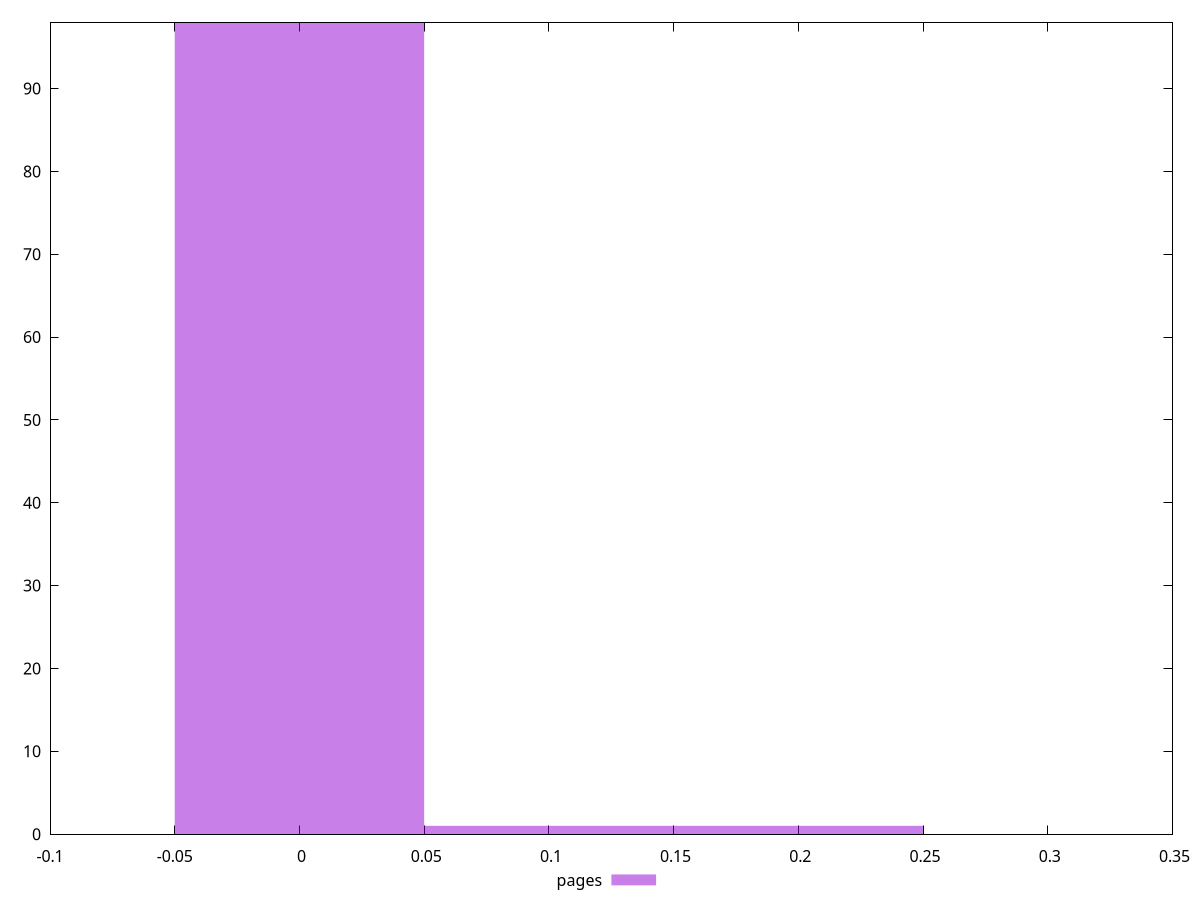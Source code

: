 $_pages <<EOF
0 98
0.1 1
0.2 1
EOF
set key outside below
set terminal pngcairo
set output "report_00005_2020-11-02T22-26-11.212Z/uses-text-compression/pages//hist.png"
set yrange [0:98]
set boxwidth 0.1
set style fill transparent solid 0.5 noborder
plot $_pages title "pages" with boxes ,